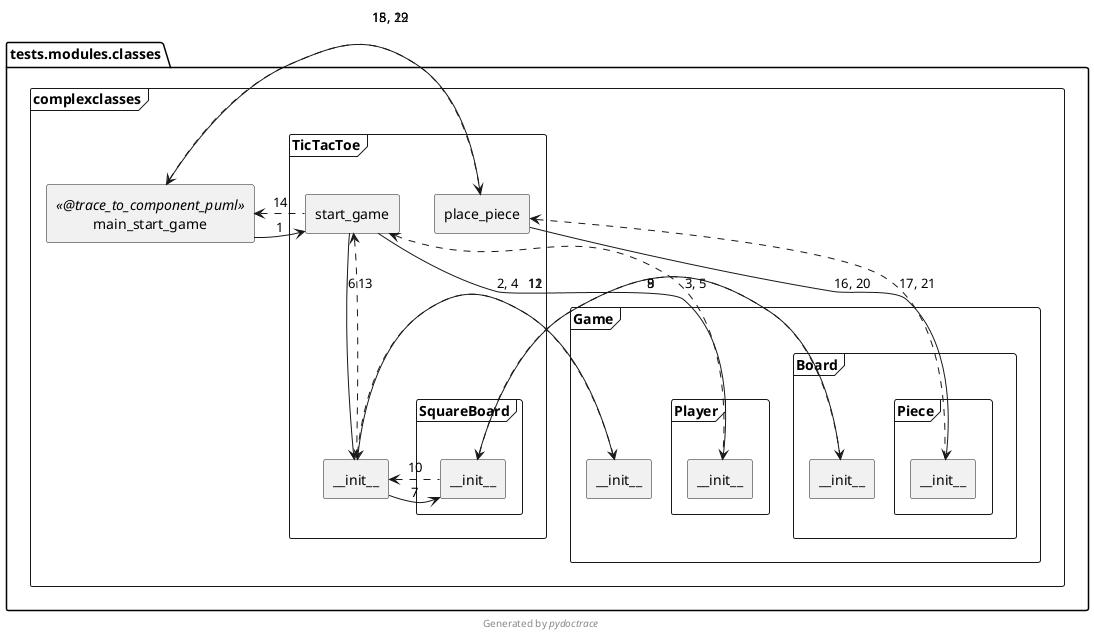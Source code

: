 @startuml tests.modules.classes.complexclasses.main_start_game-component
skinparam BoxPadding 10
skinparam componentStyle rectangle

package tests.modules.classes {
  frame complexclasses {
    [tests.modules.classes.complexclasses.main_start_game] as "main_start_game" << @trace_to_component_puml >>
    frame TicTacToe {
      [tests.modules.classes.complexclasses.TicTacToe.start_game] as "start_game"
      [tests.modules.classes.complexclasses.TicTacToe.~__init~__] as "~__init~__"
      [tests.modules.classes.complexclasses.TicTacToe.place_piece] as "place_piece"
      frame SquareBoard {
        [tests.modules.classes.complexclasses.TicTacToe.SquareBoard.~__init~__] as "~__init~__"
      }
    }
    frame Game {
      [tests.modules.classes.complexclasses.Game.~__init~__] as "~__init~__"
      frame Player {
        [tests.modules.classes.complexclasses.Game.Player.~__init~__] as "~__init~__"
      }
      frame Board {
        [tests.modules.classes.complexclasses.Game.Board.~__init~__] as "~__init~__"
        frame Piece {
          [tests.modules.classes.complexclasses.Game.Board.Piece.~__init~__] as "~__init~__"
        }
      }
    }
  }
}
[tests.modules.classes.complexclasses.main_start_game] -> [tests.modules.classes.complexclasses.TicTacToe.start_game] : 1
[tests.modules.classes.complexclasses.main_start_game] <. [tests.modules.classes.complexclasses.TicTacToe.start_game] : 14
[tests.modules.classes.complexclasses.TicTacToe.start_game] -> [tests.modules.classes.complexclasses.Game.Player.~__init~__] : 2, 4
[tests.modules.classes.complexclasses.TicTacToe.start_game] <. [tests.modules.classes.complexclasses.Game.Player.~__init~__] : 3, 5
[tests.modules.classes.complexclasses.TicTacToe.start_game] --> [tests.modules.classes.complexclasses.TicTacToe.~__init~__] : 6
[tests.modules.classes.complexclasses.TicTacToe.start_game] <.. [tests.modules.classes.complexclasses.TicTacToe.~__init~__] : 13
[tests.modules.classes.complexclasses.TicTacToe.~__init~__] -> [tests.modules.classes.complexclasses.TicTacToe.SquareBoard.~__init~__] : 7
[tests.modules.classes.complexclasses.TicTacToe.~__init~__] <. [tests.modules.classes.complexclasses.TicTacToe.SquareBoard.~__init~__] : 10
[tests.modules.classes.complexclasses.TicTacToe.SquareBoard.~__init~__] -> [tests.modules.classes.complexclasses.Game.Board.~__init~__] : 8
[tests.modules.classes.complexclasses.TicTacToe.SquareBoard.~__init~__] <. [tests.modules.classes.complexclasses.Game.Board.~__init~__] : 9
[tests.modules.classes.complexclasses.TicTacToe.~__init~__] -> [tests.modules.classes.complexclasses.Game.~__init~__] : 11
[tests.modules.classes.complexclasses.TicTacToe.~__init~__] <. [tests.modules.classes.complexclasses.Game.~__init~__] : 12
[tests.modules.classes.complexclasses.main_start_game] -> [tests.modules.classes.complexclasses.TicTacToe.place_piece] : 15, 19
[tests.modules.classes.complexclasses.main_start_game] <. [tests.modules.classes.complexclasses.TicTacToe.place_piece] : 18, 22
[tests.modules.classes.complexclasses.TicTacToe.place_piece] -> [tests.modules.classes.complexclasses.Game.Board.Piece.~__init~__] : 16, 20
[tests.modules.classes.complexclasses.TicTacToe.place_piece] <. [tests.modules.classes.complexclasses.Game.Board.Piece.~__init~__] : 17, 21

footer Generated by //pydoctrace//
@enduml
